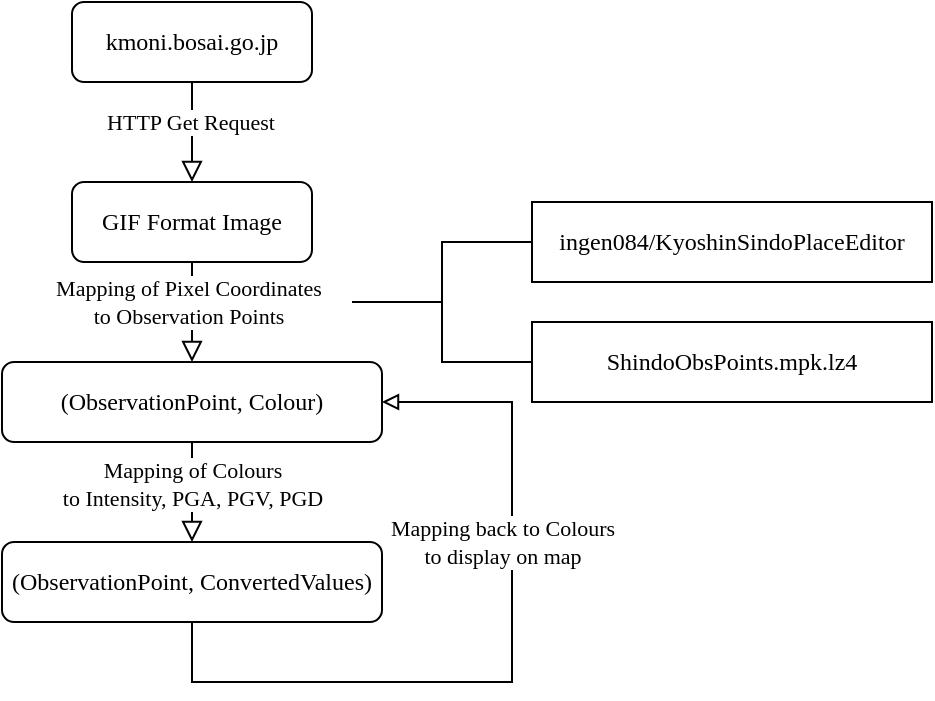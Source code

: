 <mxfile version="24.7.17">
  <diagram id="C5RBs43oDa-KdzZeNtuy" name="Page-1">
    <mxGraphModel dx="830" dy="475" grid="1" gridSize="10" guides="1" tooltips="1" connect="1" arrows="1" fold="1" page="1" pageScale="1" pageWidth="583" pageHeight="413" math="0" shadow="0">
      <root>
        <mxCell id="WIyWlLk6GJQsqaUBKTNV-0" />
        <mxCell id="WIyWlLk6GJQsqaUBKTNV-1" parent="WIyWlLk6GJQsqaUBKTNV-0" />
        <mxCell id="WIyWlLk6GJQsqaUBKTNV-2" value="" style="rounded=0;html=1;jettySize=auto;orthogonalLoop=1;fontSize=11;endArrow=block;endFill=0;endSize=8;strokeWidth=1;shadow=0;labelBackgroundColor=none;edgeStyle=orthogonalEdgeStyle;entryX=0.5;entryY=0;entryDx=0;entryDy=0;" parent="WIyWlLk6GJQsqaUBKTNV-1" source="WIyWlLk6GJQsqaUBKTNV-3" target="WIyWlLk6GJQsqaUBKTNV-7" edge="1">
          <mxGeometry relative="1" as="geometry">
            <mxPoint x="165" y="140" as="targetPoint" />
          </mxGeometry>
        </mxCell>
        <mxCell id="Ve1Vkk34Bk3RIba6Zb0x-0" value="HTTP Get Request" style="edgeLabel;html=1;align=center;verticalAlign=middle;resizable=0;points=[];fontFamily=STIX;" parent="WIyWlLk6GJQsqaUBKTNV-2" vertex="1" connectable="0">
          <mxGeometry x="-0.196" y="-1" relative="1" as="geometry">
            <mxPoint as="offset" />
          </mxGeometry>
        </mxCell>
        <mxCell id="WIyWlLk6GJQsqaUBKTNV-3" value="kmoni.bosai.go.jp" style="rounded=1;whiteSpace=wrap;html=1;fontSize=12;glass=0;strokeWidth=1;shadow=0;fontFamily=STIX;" parent="WIyWlLk6GJQsqaUBKTNV-1" vertex="1">
          <mxGeometry x="105" y="40" width="120" height="40" as="geometry" />
        </mxCell>
        <mxCell id="Ve1Vkk34Bk3RIba6Zb0x-3" style="edgeStyle=orthogonalEdgeStyle;rounded=0;orthogonalLoop=1;jettySize=auto;html=1;exitX=0.5;exitY=1;exitDx=0;exitDy=0;endArrow=block;endFill=0;endSize=8;" parent="WIyWlLk6GJQsqaUBKTNV-1" source="WIyWlLk6GJQsqaUBKTNV-7" target="WIyWlLk6GJQsqaUBKTNV-12" edge="1">
          <mxGeometry relative="1" as="geometry" />
        </mxCell>
        <mxCell id="Ve1Vkk34Bk3RIba6Zb0x-4" value="Mapping of Pixel Coordinates&lt;div&gt;to Observation Points&lt;/div&gt;" style="edgeLabel;html=1;align=center;verticalAlign=middle;resizable=0;points=[];fontFamily=STIX;" parent="Ve1Vkk34Bk3RIba6Zb0x-3" vertex="1" connectable="0">
          <mxGeometry x="-0.219" y="-2" relative="1" as="geometry">
            <mxPoint as="offset" />
          </mxGeometry>
        </mxCell>
        <mxCell id="WIyWlLk6GJQsqaUBKTNV-7" value="GIF Format Image" style="rounded=1;whiteSpace=wrap;html=1;fontSize=12;glass=0;strokeWidth=1;shadow=0;fontFamily=STIX;" parent="WIyWlLk6GJQsqaUBKTNV-1" vertex="1">
          <mxGeometry x="105" y="130" width="120" height="40" as="geometry" />
        </mxCell>
        <mxCell id="Ve1Vkk34Bk3RIba6Zb0x-8" style="edgeStyle=orthogonalEdgeStyle;rounded=0;orthogonalLoop=1;jettySize=auto;html=1;entryX=1;entryY=0.5;entryDx=0;entryDy=0;exitX=0.5;exitY=1;exitDx=0;exitDy=0;endArrow=block;endFill=0;" parent="WIyWlLk6GJQsqaUBKTNV-1" source="WIyWlLk6GJQsqaUBKTNV-11" target="WIyWlLk6GJQsqaUBKTNV-12" edge="1">
          <mxGeometry relative="1" as="geometry">
            <mxPoint x="55" y="340" as="sourcePoint" />
            <Array as="points">
              <mxPoint x="165" y="380" />
              <mxPoint x="325" y="380" />
              <mxPoint x="325" y="240" />
            </Array>
          </mxGeometry>
        </mxCell>
        <mxCell id="Ve1Vkk34Bk3RIba6Zb0x-9" value="Mapping back to Colours&lt;div&gt;to display on map&lt;/div&gt;" style="edgeLabel;html=1;align=center;verticalAlign=middle;resizable=0;points=[];fontFamily=STIX;" parent="Ve1Vkk34Bk3RIba6Zb0x-8" vertex="1" connectable="0">
          <mxGeometry x="-0.445" y="2" relative="1" as="geometry">
            <mxPoint x="75" y="-68" as="offset" />
          </mxGeometry>
        </mxCell>
        <mxCell id="WIyWlLk6GJQsqaUBKTNV-11" value="(ObservationPoint, ConvertedValues)" style="rounded=1;whiteSpace=wrap;html=1;fontSize=12;glass=0;strokeWidth=1;shadow=0;fontFamily=STIX;" parent="WIyWlLk6GJQsqaUBKTNV-1" vertex="1">
          <mxGeometry x="70" y="310" width="190" height="40" as="geometry" />
        </mxCell>
        <mxCell id="Ve1Vkk34Bk3RIba6Zb0x-5" style="edgeStyle=orthogonalEdgeStyle;rounded=0;orthogonalLoop=1;jettySize=auto;html=1;exitX=0.5;exitY=1;exitDx=0;exitDy=0;endSize=8;endArrow=block;endFill=0;" parent="WIyWlLk6GJQsqaUBKTNV-1" source="WIyWlLk6GJQsqaUBKTNV-12" target="WIyWlLk6GJQsqaUBKTNV-11" edge="1">
          <mxGeometry relative="1" as="geometry" />
        </mxCell>
        <mxCell id="Ve1Vkk34Bk3RIba6Zb0x-6" value="Mapping of Colours&lt;div&gt;to Intensity, PGA, PGV, PGD&lt;/div&gt;" style="edgeLabel;html=1;align=center;verticalAlign=middle;resizable=0;points=[];fontFamily=STIX;" parent="Ve1Vkk34Bk3RIba6Zb0x-5" vertex="1" connectable="0">
          <mxGeometry x="-0.029" y="-2" relative="1" as="geometry">
            <mxPoint x="2" y="-4" as="offset" />
          </mxGeometry>
        </mxCell>
        <mxCell id="WIyWlLk6GJQsqaUBKTNV-12" value="(ObservationPoint, Colour)" style="rounded=1;whiteSpace=wrap;html=1;fontSize=12;glass=0;strokeWidth=1;shadow=0;fontFamily=STIX;" parent="WIyWlLk6GJQsqaUBKTNV-1" vertex="1">
          <mxGeometry x="70" y="220" width="190" height="40" as="geometry" />
        </mxCell>
        <mxCell id="Ve1Vkk34Bk3RIba6Zb0x-10" value="ingen084/KyoshinSindoPlaceEditor" style="rounded=0;whiteSpace=wrap;html=1;fontSize=12;glass=0;strokeWidth=1;shadow=0;fontFamily=STIX;" parent="WIyWlLk6GJQsqaUBKTNV-1" vertex="1">
          <mxGeometry x="335" y="140" width="200" height="40" as="geometry" />
        </mxCell>
        <mxCell id="Ve1Vkk34Bk3RIba6Zb0x-11" value="ShindoObsPoints.mpk.lz4" style="rounded=0;whiteSpace=wrap;html=1;fontSize=12;glass=0;strokeWidth=1;shadow=0;fontFamily=STIX;" parent="WIyWlLk6GJQsqaUBKTNV-1" vertex="1">
          <mxGeometry x="335" y="200" width="200" height="40" as="geometry" />
        </mxCell>
        <mxCell id="Ve1Vkk34Bk3RIba6Zb0x-12" value="" style="strokeWidth=1;html=1;shape=mxgraph.flowchart.annotation_2;align=left;labelPosition=right;pointerEvents=1;" parent="WIyWlLk6GJQsqaUBKTNV-1" vertex="1">
          <mxGeometry x="245" y="160" width="90" height="60" as="geometry" />
        </mxCell>
      </root>
    </mxGraphModel>
  </diagram>
</mxfile>

